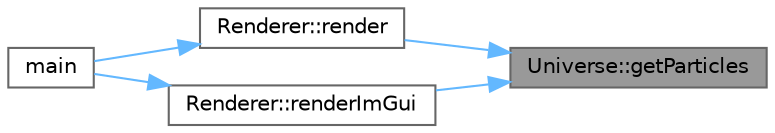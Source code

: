 digraph "Universe::getParticles"
{
 // LATEX_PDF_SIZE
  bgcolor="transparent";
  edge [fontname=Helvetica,fontsize=10,labelfontname=Helvetica,labelfontsize=10];
  node [fontname=Helvetica,fontsize=10,shape=box,height=0.2,width=0.4];
  rankdir="RL";
  Node1 [id="Node000001",label="Universe::getParticles",height=0.2,width=0.4,color="gray40", fillcolor="grey60", style="filled", fontcolor="black",tooltip="Return the vector containing all particles."];
  Node1 -> Node2 [id="edge1_Node000001_Node000002",dir="back",color="steelblue1",style="solid",tooltip=" "];
  Node2 [id="Node000002",label="Renderer::render",height=0.2,width=0.4,color="grey40", fillcolor="white", style="filled",URL="$classRenderer.html#adb329bcdf91658c430c8becfef4874b2",tooltip="Renders the given universe."];
  Node2 -> Node3 [id="edge2_Node000002_Node000003",dir="back",color="steelblue1",style="solid",tooltip=" "];
  Node3 [id="Node000003",label="main",height=0.2,width=0.4,color="grey40", fillcolor="white", style="filled",URL="$main_8cpp.html#a0ddf1224851353fc92bfbff6f499fa97",tooltip=" "];
  Node1 -> Node4 [id="edge3_Node000001_Node000004",dir="back",color="steelblue1",style="solid",tooltip=" "];
  Node4 [id="Node000004",label="Renderer::renderImGui",height=0.2,width=0.4,color="grey40", fillcolor="white", style="filled",URL="$classRenderer.html#ac606d439bdc8f139f40b8ef1a1e18ea8",tooltip="Render Dear ImGui."];
  Node4 -> Node3 [id="edge4_Node000004_Node000003",dir="back",color="steelblue1",style="solid",tooltip=" "];
}
